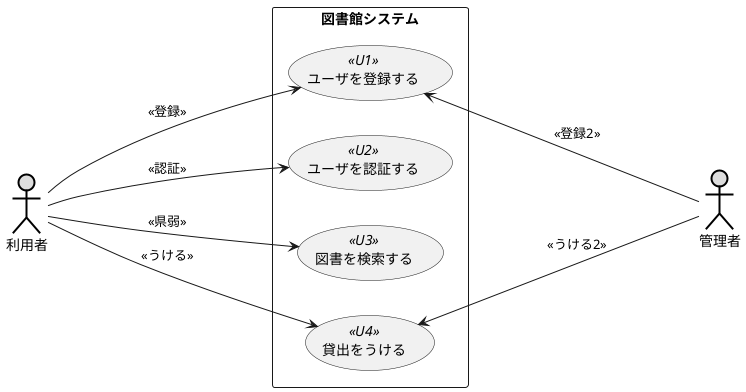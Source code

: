 @startuml 例題3
left to right direction
actor 利用者 as user #DDDDDD;line:black;line.bold;
actor 管理者 as おれ #DDDDDD;line:black;line.bold;
rectangle 図書館システム {
usecase ユーザを登録する as T << U1 >>
usecase ユーザを認証する << U2 >>
usecase 図書を検索する << U3 >>
usecase 貸出をうける << U4 >>
}
user----> T:<< 登録 >>
user----> ユーザを認証する:<< 認証 >>
user----> 図書を検索する:<< 県弱 >>
user----> 貸出をうける:<< うける >>
T <---- おれ:<< 登録2 >>
貸出をうける <---- おれ:<< うける2 >>
@enduml